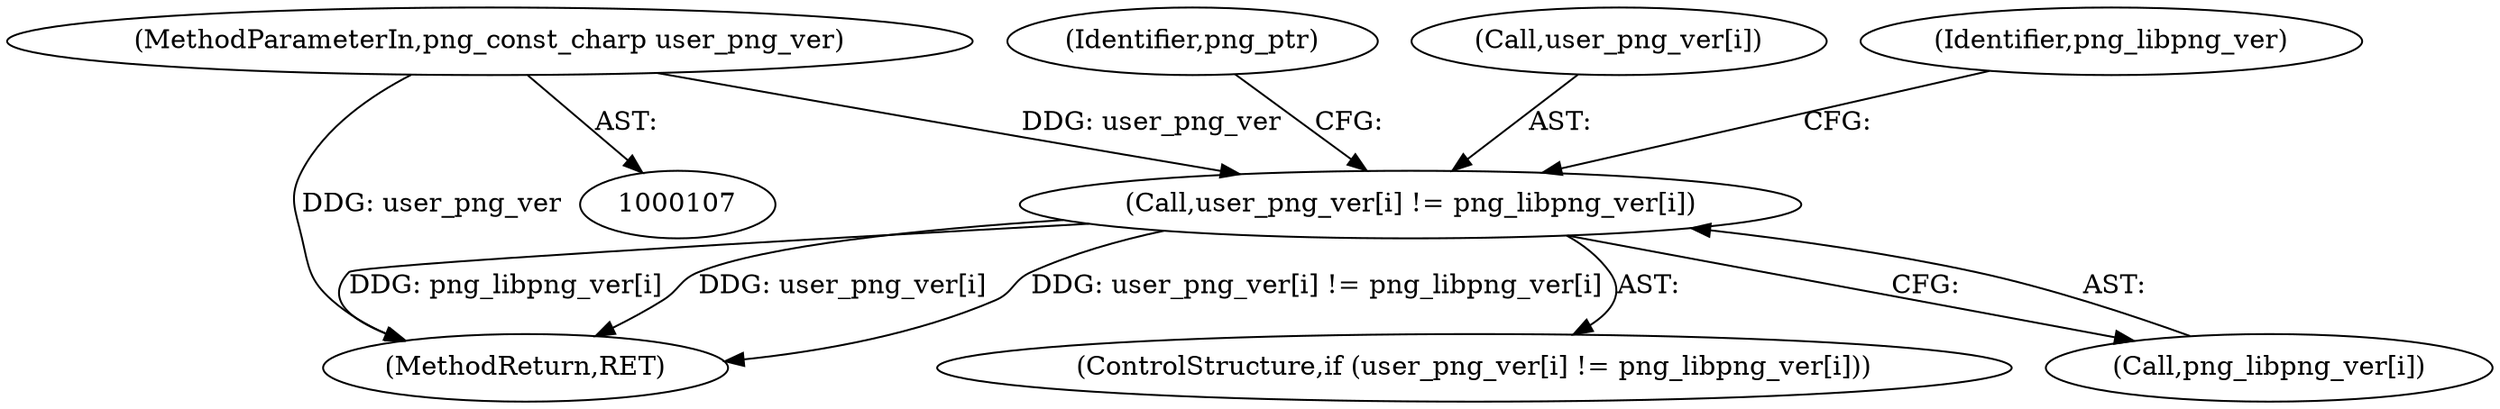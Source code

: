 digraph "1_Chrome_7f3d85b096f66870a15b37c2f40b219b2e292693_7@array" {
"1000130" [label="(Call,user_png_ver[i] != png_libpng_ver[i])"];
"1000109" [label="(MethodParameterIn,png_const_charp user_png_ver)"];
"1000293" [label="(MethodReturn,RET)"];
"1000140" [label="(Identifier,png_ptr)"];
"1000130" [label="(Call,user_png_ver[i] != png_libpng_ver[i])"];
"1000129" [label="(ControlStructure,if (user_png_ver[i] != png_libpng_ver[i]))"];
"1000131" [label="(Call,user_png_ver[i])"];
"1000109" [label="(MethodParameterIn,png_const_charp user_png_ver)"];
"1000144" [label="(Identifier,png_libpng_ver)"];
"1000134" [label="(Call,png_libpng_ver[i])"];
"1000130" -> "1000129"  [label="AST: "];
"1000130" -> "1000134"  [label="CFG: "];
"1000131" -> "1000130"  [label="AST: "];
"1000134" -> "1000130"  [label="AST: "];
"1000144" -> "1000130"  [label="CFG: "];
"1000140" -> "1000130"  [label="CFG: "];
"1000130" -> "1000293"  [label="DDG: user_png_ver[i] != png_libpng_ver[i]"];
"1000130" -> "1000293"  [label="DDG: png_libpng_ver[i]"];
"1000130" -> "1000293"  [label="DDG: user_png_ver[i]"];
"1000109" -> "1000130"  [label="DDG: user_png_ver"];
"1000109" -> "1000107"  [label="AST: "];
"1000109" -> "1000293"  [label="DDG: user_png_ver"];
}
